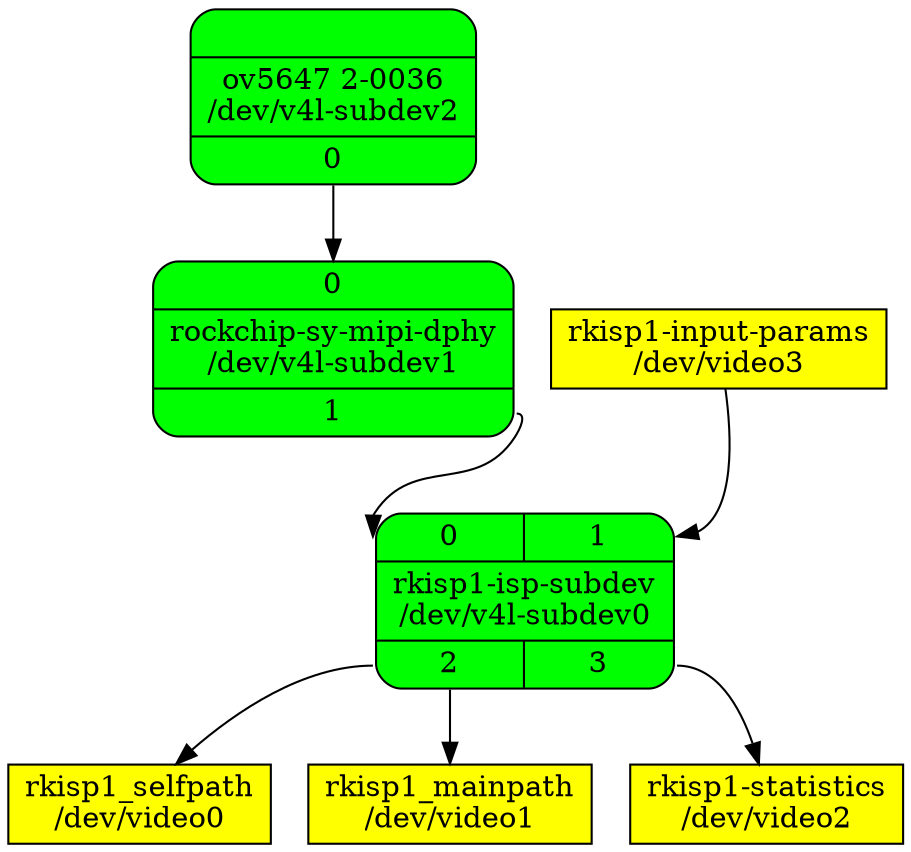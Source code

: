 digraph board {
	rankdir=TB
	n00000001 [label="{{<port0> 0 | <port1> 1} | rkisp1-isp-subdev\n/dev/v4l-subdev0 | {<port2> 2 | <port3> 3}}", shape=Mrecord, style=filled, fillcolor=green]
	n00000001:port2 -> n00000002
	n00000001:port2 -> n00000003
	n00000001:port3 -> n00000004
	n00000002 [label="rkisp1_selfpath\n/dev/video0", shape=box, style=filled, fillcolor=yellow]
	n00000003 [label="rkisp1_mainpath\n/dev/video1", shape=box, style=filled, fillcolor=yellow]
	n00000004 [label="rkisp1-statistics\n/dev/video2", shape=box, style=filled, fillcolor=yellow]
	n00000005 [label="rkisp1-input-params\n/dev/video3", shape=box, style=filled, fillcolor=yellow]
	n00000005 -> n00000001:port1
	n00000006 [label="{{<port0> 0} | rockchip-sy-mipi-dphy\n/dev/v4l-subdev1 | {<port1> 1}}", shape=Mrecord, style=filled, fillcolor=green]
	n00000006:port1 -> n00000001:port0
	n00000007 [label="{{} | ov5647 2-0036\n/dev/v4l-subdev2 | {<port0> 0}}", shape=Mrecord, style=filled, fillcolor=green]
	n00000007:port0 -> n00000006:port0
}
